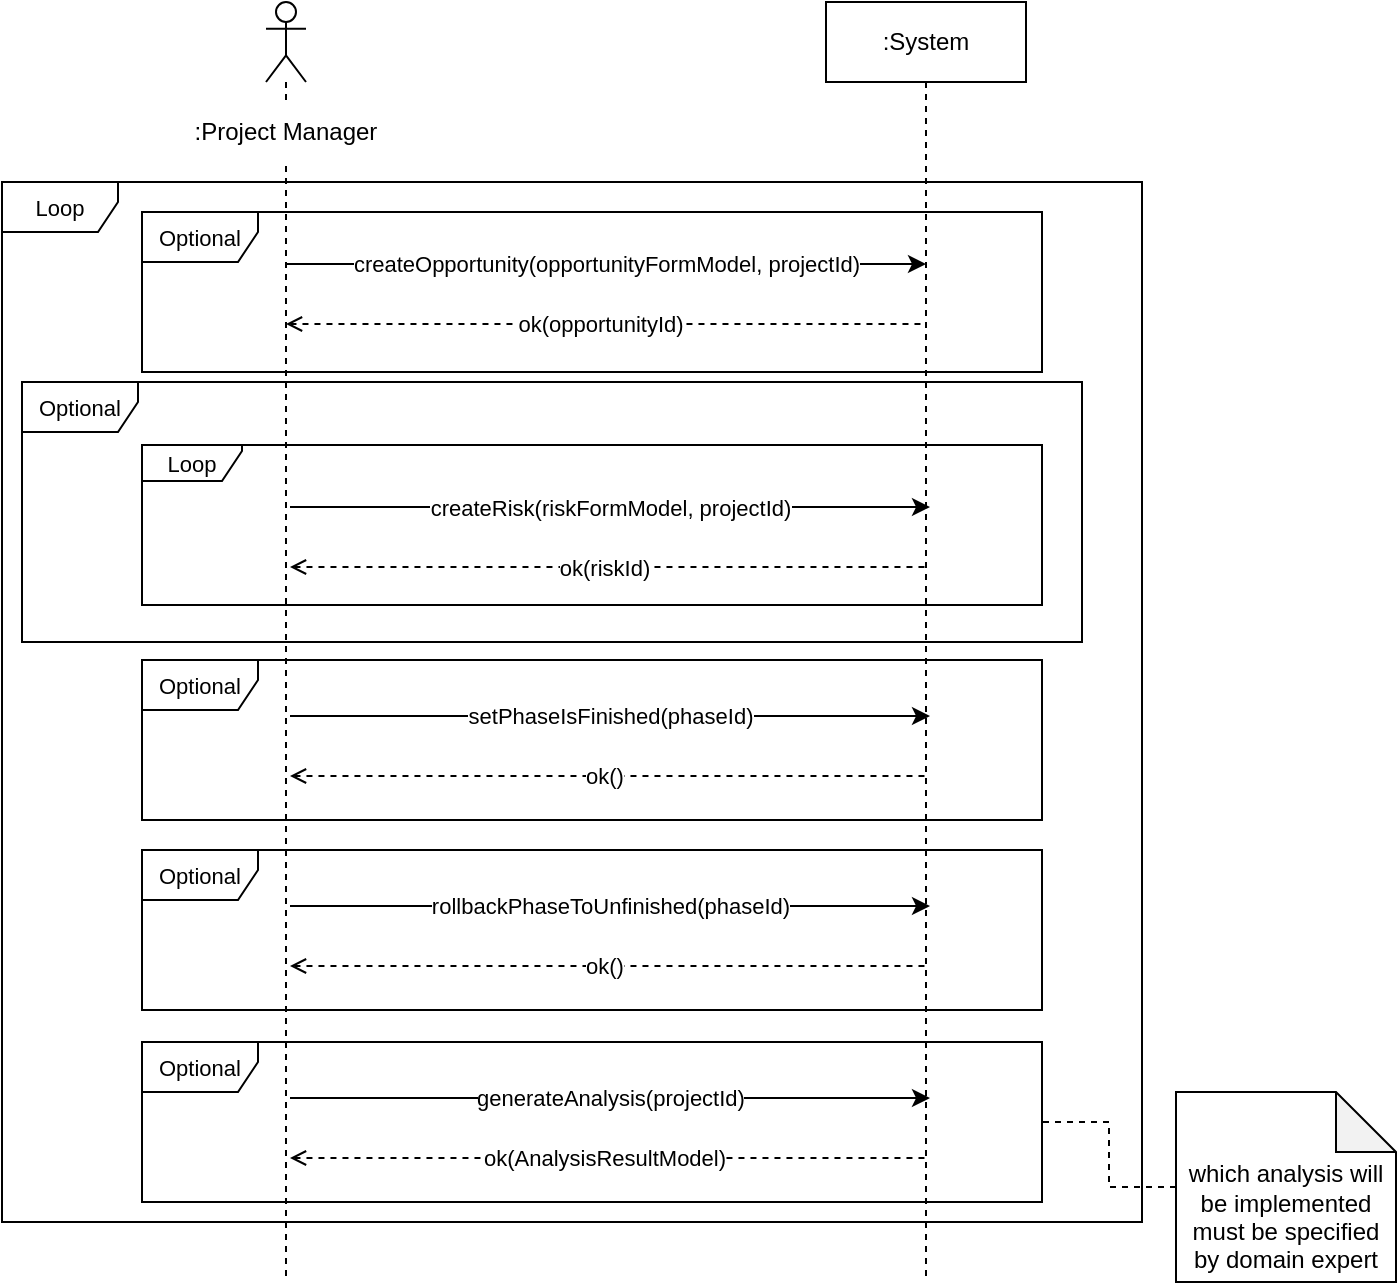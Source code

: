 <mxfile version="21.0.6" type="google"><diagram name="Stránka-1" id="GEk7kxBgnFhVZNeIuuq9"><mxGraphModel grid="1" page="1" gridSize="10" guides="1" tooltips="1" connect="1" arrows="1" fold="1" pageScale="1" pageWidth="827" pageHeight="1169" math="0" shadow="0"><root><mxCell id="0"/><mxCell id="1" parent="0"/><mxCell id="YaTz-Dnxfr18Ble5LZw3-9" value="&lt;font style=&quot;font-size: 11px;&quot;&gt;Optional&lt;/font&gt;" style="shape=umlFrame;whiteSpace=wrap;html=1;pointerEvents=0;width=58;height=25;" vertex="1" parent="1"><mxGeometry x="200" y="205" width="450" height="80" as="geometry"/></mxCell><mxCell id="YaTz-Dnxfr18Ble5LZw3-1" value=":System" style="shape=umlLifeline;perimeter=lifelinePerimeter;whiteSpace=wrap;html=1;container=1;dropTarget=0;collapsible=0;recursiveResize=0;outlineConnect=0;portConstraint=eastwest;newEdgeStyle={&quot;edgeStyle&quot;:&quot;elbowEdgeStyle&quot;,&quot;elbow&quot;:&quot;vertical&quot;,&quot;curved&quot;:0,&quot;rounded&quot;:0};" vertex="1" parent="1"><mxGeometry x="542" y="100" width="100" height="640" as="geometry"/></mxCell><mxCell id="YaTz-Dnxfr18Ble5LZw3-2" value="" style="shape=umlLifeline;perimeter=lifelinePerimeter;whiteSpace=wrap;html=1;container=1;dropTarget=0;collapsible=0;recursiveResize=0;outlineConnect=0;portConstraint=eastwest;newEdgeStyle={&quot;edgeStyle&quot;:&quot;elbowEdgeStyle&quot;,&quot;elbow&quot;:&quot;vertical&quot;,&quot;curved&quot;:0,&quot;rounded&quot;:0};participant=umlActor;" vertex="1" parent="1"><mxGeometry x="262" y="100" width="20" height="640" as="geometry"/></mxCell><mxCell id="YaTz-Dnxfr18Ble5LZw3-3" value=":Project Manager" style="text;html=1;strokeColor=none;fillColor=default;align=center;verticalAlign=middle;whiteSpace=wrap;rounded=0;" vertex="1" parent="1"><mxGeometry x="203" y="150" width="138" height="30" as="geometry"/></mxCell><mxCell id="YaTz-Dnxfr18Ble5LZw3-7" value="createOpportunity(opportunityFormModel, projectId)" style="endArrow=classic;html=1;rounded=0;" edge="1" parent="1"><mxGeometry width="50" height="50" relative="1" as="geometry"><mxPoint x="272" y="231" as="sourcePoint"/><mxPoint x="592" y="231" as="targetPoint"/><mxPoint as="offset"/></mxGeometry></mxCell><mxCell id="YaTz-Dnxfr18Ble5LZw3-8" value="ok(opportunityId)" style="endArrow=none;html=1;rounded=0;endFill=0;startArrow=open;startFill=0;dashed=1;" edge="1" parent="1"><mxGeometry x="-0.027" width="50" height="50" relative="1" as="geometry"><mxPoint x="272" y="261" as="sourcePoint"/><mxPoint x="592" y="261" as="targetPoint"/><mxPoint x="1" as="offset"/><Array as="points"><mxPoint x="442" y="261"/></Array></mxGeometry></mxCell><mxCell id="YaTz-Dnxfr18Ble5LZw3-11" value="&lt;font style=&quot;font-size: 11px;&quot;&gt;Loop&lt;/font&gt;" style="shape=umlFrame;whiteSpace=wrap;html=1;pointerEvents=0;width=50;height=18;" vertex="1" parent="1"><mxGeometry x="200" y="321.5" width="450" height="80" as="geometry"/></mxCell><mxCell id="YaTz-Dnxfr18Ble5LZw3-12" value="createRisk(riskFormModel, projectId)" style="endArrow=classic;html=1;rounded=0;" edge="1" parent="1"><mxGeometry width="50" height="50" relative="1" as="geometry"><mxPoint x="274" y="352.5" as="sourcePoint"/><mxPoint x="594" y="352.5" as="targetPoint"/><mxPoint as="offset"/></mxGeometry></mxCell><mxCell id="YaTz-Dnxfr18Ble5LZw3-13" value="ok(riskId)" style="endArrow=none;html=1;rounded=0;endFill=0;startArrow=open;startFill=0;dashed=1;" edge="1" parent="1"><mxGeometry x="-0.027" width="50" height="50" relative="1" as="geometry"><mxPoint x="274" y="382.5" as="sourcePoint"/><mxPoint x="594" y="382.5" as="targetPoint"/><mxPoint x="1" as="offset"/><Array as="points"><mxPoint x="444" y="382.5"/></Array></mxGeometry></mxCell><mxCell id="YaTz-Dnxfr18Ble5LZw3-18" value="setPhaseIsFinished(phaseId)" style="endArrow=classic;html=1;rounded=0;" edge="1" parent="1"><mxGeometry width="50" height="50" relative="1" as="geometry"><mxPoint x="274" y="457" as="sourcePoint"/><mxPoint x="594" y="457" as="targetPoint"/><mxPoint as="offset"/></mxGeometry></mxCell><mxCell id="YaTz-Dnxfr18Ble5LZw3-19" value="ok()" style="endArrow=none;html=1;rounded=0;endFill=0;startArrow=open;startFill=0;dashed=1;" edge="1" parent="1"><mxGeometry x="-0.027" width="50" height="50" relative="1" as="geometry"><mxPoint x="274" y="487" as="sourcePoint"/><mxPoint x="594" y="487" as="targetPoint"/><mxPoint x="1" as="offset"/><Array as="points"><mxPoint x="444" y="487"/></Array></mxGeometry></mxCell><mxCell id="OH26BF-L4jETymzrgibh-1" value="&lt;font style=&quot;font-size: 11px;&quot;&gt;Loop&lt;/font&gt;" style="shape=umlFrame;whiteSpace=wrap;html=1;pointerEvents=0;width=58;height=25;" vertex="1" parent="1"><mxGeometry x="130" y="190" width="570" height="520" as="geometry"/></mxCell><mxCell id="OH26BF-L4jETymzrgibh-2" value="&lt;font style=&quot;font-size: 11px;&quot;&gt;Optional&lt;/font&gt;" style="shape=umlFrame;whiteSpace=wrap;html=1;pointerEvents=0;width=58;height=25;" vertex="1" parent="1"><mxGeometry x="140" y="290" width="530" height="130" as="geometry"/></mxCell><mxCell id="OH26BF-L4jETymzrgibh-4" value="&lt;font style=&quot;font-size: 11px;&quot;&gt;Optional&lt;/font&gt;" style="shape=umlFrame;whiteSpace=wrap;html=1;pointerEvents=0;width=58;height=25;" vertex="1" parent="1"><mxGeometry x="200" y="429" width="450" height="80" as="geometry"/></mxCell><mxCell id="OH26BF-L4jETymzrgibh-5" value="rollbackPhaseToUnfinished(phaseId)" style="endArrow=classic;html=1;rounded=0;" edge="1" parent="1"><mxGeometry width="50" height="50" relative="1" as="geometry"><mxPoint x="274" y="552" as="sourcePoint"/><mxPoint x="594" y="552" as="targetPoint"/><mxPoint as="offset"/></mxGeometry></mxCell><mxCell id="OH26BF-L4jETymzrgibh-6" value="ok()" style="endArrow=none;html=1;rounded=0;endFill=0;startArrow=open;startFill=0;dashed=1;" edge="1" parent="1"><mxGeometry x="-0.027" width="50" height="50" relative="1" as="geometry"><mxPoint x="274" y="582" as="sourcePoint"/><mxPoint x="594" y="582" as="targetPoint"/><mxPoint x="1" as="offset"/><Array as="points"><mxPoint x="444" y="582"/></Array></mxGeometry></mxCell><mxCell id="OH26BF-L4jETymzrgibh-7" value="&lt;font style=&quot;font-size: 11px;&quot;&gt;Optional&lt;/font&gt;" style="shape=umlFrame;whiteSpace=wrap;html=1;pointerEvents=0;width=58;height=25;" vertex="1" parent="1"><mxGeometry x="200" y="524" width="450" height="80" as="geometry"/></mxCell><mxCell id="OH26BF-L4jETymzrgibh-8" value="generateAnalysis(projectId)" style="endArrow=classic;html=1;rounded=0;" edge="1" parent="1"><mxGeometry width="50" height="50" relative="1" as="geometry"><mxPoint x="274" y="648" as="sourcePoint"/><mxPoint x="594" y="648" as="targetPoint"/><mxPoint as="offset"/></mxGeometry></mxCell><mxCell id="OH26BF-L4jETymzrgibh-9" value="ok(AnalysisResultModel)" style="endArrow=none;html=1;rounded=0;endFill=0;startArrow=open;startFill=0;dashed=1;" edge="1" parent="1"><mxGeometry x="-0.027" width="50" height="50" relative="1" as="geometry"><mxPoint x="274" y="678" as="sourcePoint"/><mxPoint x="594" y="678" as="targetPoint"/><mxPoint x="1" as="offset"/><Array as="points"><mxPoint x="444" y="678"/></Array></mxGeometry></mxCell><mxCell id="OH26BF-L4jETymzrgibh-10" value="&lt;font style=&quot;font-size: 11px;&quot;&gt;Optional&lt;/font&gt;" style="shape=umlFrame;whiteSpace=wrap;html=1;pointerEvents=0;width=58;height=25;" vertex="1" parent="1"><mxGeometry x="200" y="620" width="450" height="80" as="geometry"/></mxCell><mxCell id="OH26BF-L4jETymzrgibh-12" style="edgeStyle=orthogonalEdgeStyle;rounded=0;orthogonalLoop=1;jettySize=auto;html=1;endArrow=none;endFill=0;dashed=1;" edge="1" parent="1" source="OH26BF-L4jETymzrgibh-11" target="OH26BF-L4jETymzrgibh-10"><mxGeometry relative="1" as="geometry"/></mxCell><mxCell id="OH26BF-L4jETymzrgibh-11" value="&lt;br&gt;&lt;br&gt;which analysis will be implemented must be specified by domain expert" style="shape=note;whiteSpace=wrap;html=1;backgroundOutline=1;darkOpacity=0.05;" vertex="1" parent="1"><mxGeometry x="717" y="645" width="110" height="95" as="geometry"/></mxCell></root></mxGraphModel></diagram></mxfile>